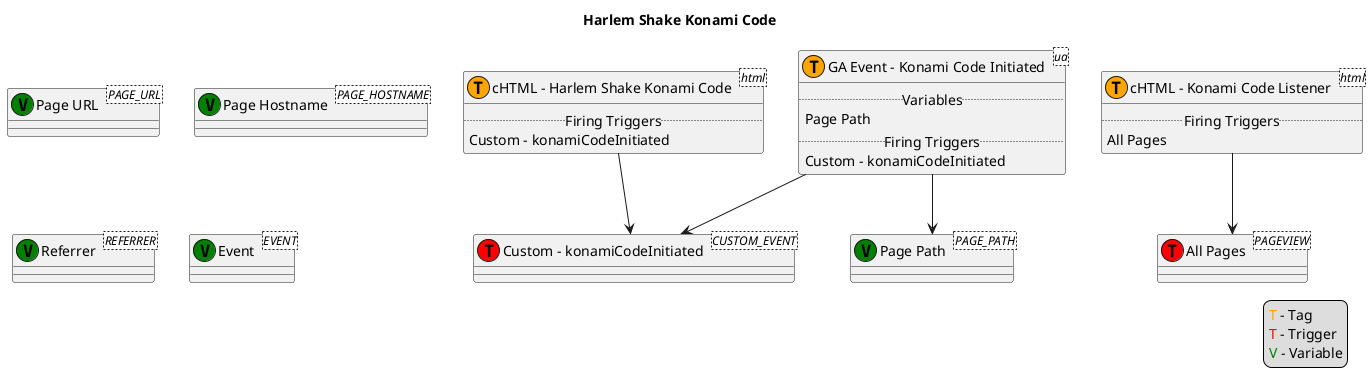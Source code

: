 @startuml
title Harlem Shake Konami Code
legend right
<color:orange>T</color> - Tag
<color:red>T</color> - Trigger
<color:green>V</color> - Variable
end legend
class "GA Event - Konami Code Initiated" as 01<ua> << (T, orange) >> {
    .. Variables ..
    Page Path
    .. Firing Triggers ..
    Custom - konamiCodeInitiated
}
class "cHTML - Harlem Shake Konami Code" as 02<html> << (T, orange) >> {
    .. Firing Triggers ..
    Custom - konamiCodeInitiated
}
class "cHTML - Konami Code Listener" as 03<html> << (T, orange) >> {
    .. Firing Triggers ..
    All Pages
}
class "Custom - konamiCodeInitiated" as 15<CUSTOM_EVENT> << (T, red) >>
class "All Pages" as 2147479553<PAGEVIEW> << (T, red) >>
class "Page URL"<PAGE_URL> << (V, green) >>
class "Page Hostname"<PAGE_HOSTNAME> << (V, green) >>
class "Page Path"<PAGE_PATH> << (V, green) >>
class "Referrer"<REFERRER> << (V, green) >>
class "Event"<EVENT> << (V, green) >>
01 --> 15
02 --> 15
03 --> 2147479553
01 --> "Page Path"
@enduml
